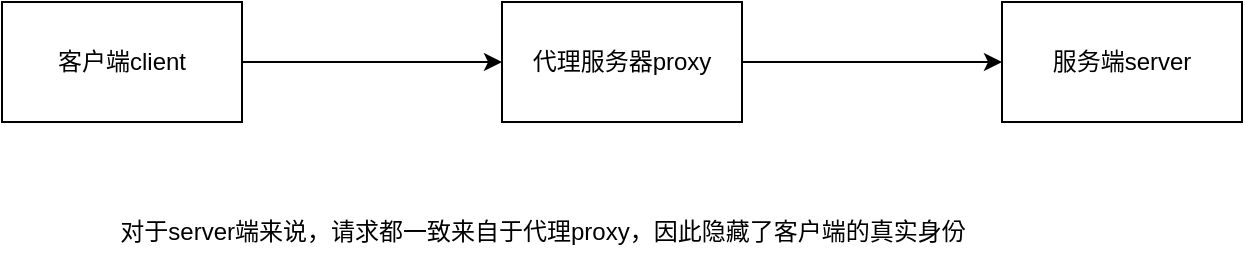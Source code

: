 <mxfile version="22.0.8" type="github">
  <diagram name="第 1 页" id="gK5NTp8SZCyf67gfucFM">
    <mxGraphModel dx="936" dy="538" grid="1" gridSize="10" guides="1" tooltips="1" connect="1" arrows="1" fold="1" page="1" pageScale="1" pageWidth="827" pageHeight="1169" math="0" shadow="0">
      <root>
        <mxCell id="0" />
        <mxCell id="1" parent="0" />
        <mxCell id="0ZI8QtbClrWlwTJy2sC6-4" style="edgeStyle=orthogonalEdgeStyle;rounded=0;orthogonalLoop=1;jettySize=auto;html=1;exitX=1;exitY=0.5;exitDx=0;exitDy=0;" edge="1" parent="1" source="0ZI8QtbClrWlwTJy2sC6-1" target="0ZI8QtbClrWlwTJy2sC6-2">
          <mxGeometry relative="1" as="geometry" />
        </mxCell>
        <mxCell id="0ZI8QtbClrWlwTJy2sC6-1" value="客户端client" style="rounded=0;whiteSpace=wrap;html=1;" vertex="1" parent="1">
          <mxGeometry x="180" y="40" width="120" height="60" as="geometry" />
        </mxCell>
        <mxCell id="0ZI8QtbClrWlwTJy2sC6-5" style="edgeStyle=orthogonalEdgeStyle;rounded=0;orthogonalLoop=1;jettySize=auto;html=1;exitX=1;exitY=0.5;exitDx=0;exitDy=0;" edge="1" parent="1" source="0ZI8QtbClrWlwTJy2sC6-2" target="0ZI8QtbClrWlwTJy2sC6-3">
          <mxGeometry relative="1" as="geometry" />
        </mxCell>
        <mxCell id="0ZI8QtbClrWlwTJy2sC6-2" value="代理服务器proxy" style="rounded=0;whiteSpace=wrap;html=1;" vertex="1" parent="1">
          <mxGeometry x="430" y="40" width="120" height="60" as="geometry" />
        </mxCell>
        <mxCell id="0ZI8QtbClrWlwTJy2sC6-3" value="服务端server" style="whiteSpace=wrap;html=1;" vertex="1" parent="1">
          <mxGeometry x="680" y="40" width="120" height="60" as="geometry" />
        </mxCell>
        <mxCell id="0ZI8QtbClrWlwTJy2sC6-6" value="对于server端来说，请求都一致来自于代理proxy，因此隐藏了客户端的真实身份" style="text;html=1;align=center;verticalAlign=middle;resizable=0;points=[];autosize=1;strokeColor=none;fillColor=none;" vertex="1" parent="1">
          <mxGeometry x="225" y="140" width="450" height="30" as="geometry" />
        </mxCell>
      </root>
    </mxGraphModel>
  </diagram>
</mxfile>

